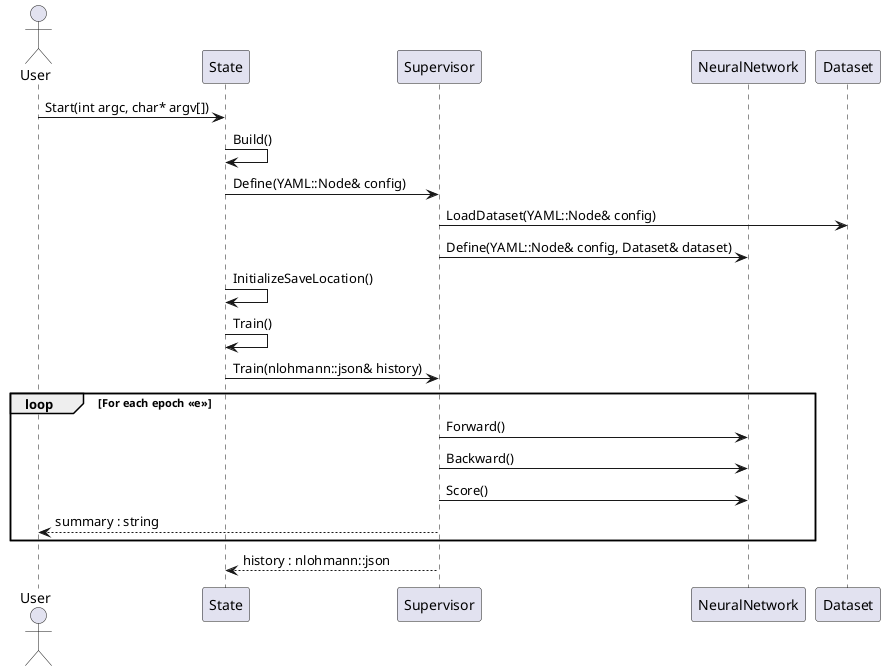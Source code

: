 @startuml SequenceDesign
actor User
participant State
participant Supervisor
participant NeuralNetwork
participant Dataset

User -> State : Start(int argc, char* argv[])
State -> State : Build()
State -> Supervisor : Define(YAML::Node& config)
Supervisor -> Dataset : LoadDataset(YAML::Node& config)
Supervisor -> NeuralNetwork : Define(YAML::Node& config, Dataset& dataset)

State -> State : InitializeSaveLocation()

State -> State : Train()
State -> Supervisor : Train(nlohmann::json& history)

loop For each epoch <<e>>
    Supervisor -> NeuralNetwork : Forward()
    Supervisor -> NeuralNetwork : Backward()
    Supervisor -> NeuralNetwork : Score()

    Supervisor --> User : summary : string
end

Supervisor --> State : history : nlohmann::json
